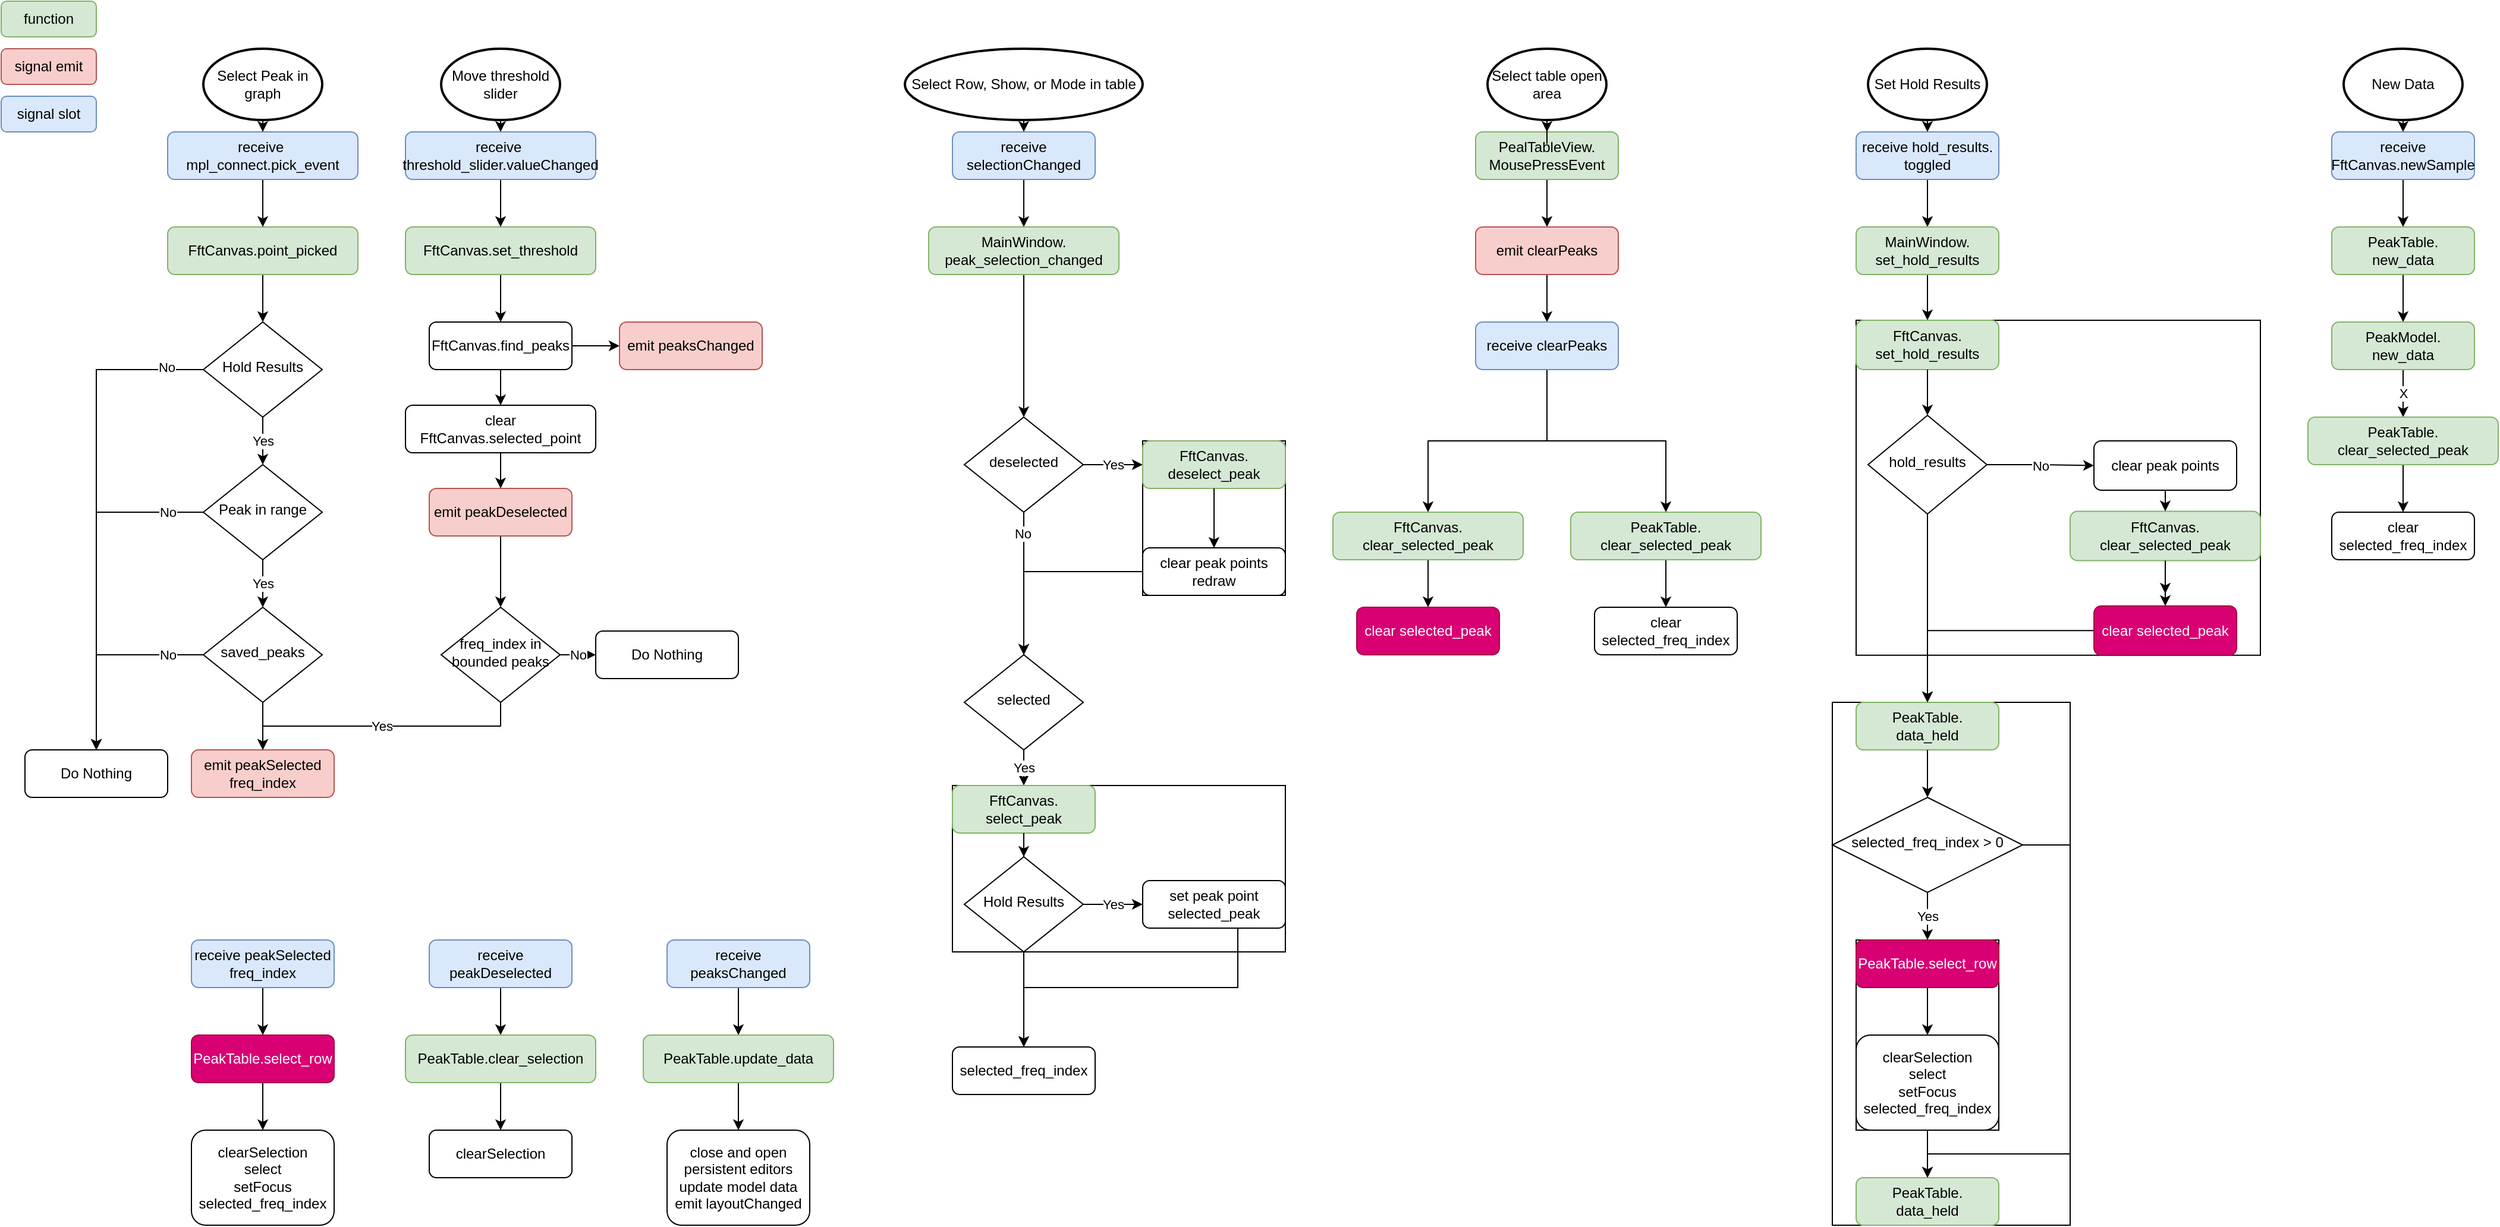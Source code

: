 <mxfile version="20.8.16" type="device"><diagram id="C5RBs43oDa-KdzZeNtuy" name="Page-1"><mxGraphModel dx="1866" dy="1262" grid="1" gridSize="10" guides="1" tooltips="1" connect="1" arrows="1" fold="1" page="1" pageScale="1" pageWidth="827" pageHeight="1169" math="0" shadow="0"><root><mxCell id="WIyWlLk6GJQsqaUBKTNV-0"/><mxCell id="WIyWlLk6GJQsqaUBKTNV-1" parent="WIyWlLk6GJQsqaUBKTNV-0"/><mxCell id="3CT-HSqtryx-vFLDFm2p-21" style="edgeStyle=orthogonalEdgeStyle;rounded=0;orthogonalLoop=1;jettySize=auto;html=1;entryX=0.5;entryY=0;entryDx=0;entryDy=0;labelBackgroundColor=#FFFFFF;" edge="1" parent="WIyWlLk6GJQsqaUBKTNV-1" source="WIyWlLk6GJQsqaUBKTNV-3" target="WIyWlLk6GJQsqaUBKTNV-6"><mxGeometry relative="1" as="geometry"/></mxCell><mxCell id="WIyWlLk6GJQsqaUBKTNV-3" value="FftCanvas.point_picked" style="rounded=1;whiteSpace=wrap;html=1;fontSize=12;glass=0;strokeWidth=1;shadow=0;fillColor=#d5e8d4;strokeColor=#82b366;" parent="WIyWlLk6GJQsqaUBKTNV-1" vertex="1"><mxGeometry x="160" y="200" width="160" height="40" as="geometry"/></mxCell><mxCell id="3CT-HSqtryx-vFLDFm2p-31" value="Yes" style="edgeStyle=orthogonalEdgeStyle;rounded=0;orthogonalLoop=1;jettySize=auto;html=1;entryX=0.5;entryY=0;entryDx=0;entryDy=0;labelBackgroundColor=#FFFFFF;" edge="1" parent="WIyWlLk6GJQsqaUBKTNV-1" source="WIyWlLk6GJQsqaUBKTNV-6" target="3CT-HSqtryx-vFLDFm2p-23"><mxGeometry relative="1" as="geometry"/></mxCell><mxCell id="3CT-HSqtryx-vFLDFm2p-37" style="edgeStyle=orthogonalEdgeStyle;rounded=0;orthogonalLoop=1;jettySize=auto;html=1;entryX=0.5;entryY=0;entryDx=0;entryDy=0;labelBackgroundColor=#FFFFFF;" edge="1" parent="WIyWlLk6GJQsqaUBKTNV-1" source="WIyWlLk6GJQsqaUBKTNV-6" target="3CT-HSqtryx-vFLDFm2p-22"><mxGeometry relative="1" as="geometry"/></mxCell><mxCell id="3CT-HSqtryx-vFLDFm2p-38" value="No" style="edgeLabel;html=1;align=center;verticalAlign=middle;resizable=0;points=[];" vertex="1" connectable="0" parent="3CT-HSqtryx-vFLDFm2p-37"><mxGeometry x="-0.85" y="-2" relative="1" as="geometry"><mxPoint as="offset"/></mxGeometry></mxCell><mxCell id="WIyWlLk6GJQsqaUBKTNV-6" value="Hold Results" style="rhombus;whiteSpace=wrap;html=1;shadow=0;fontFamily=Helvetica;fontSize=12;align=center;strokeWidth=1;spacing=6;spacingTop=-4;" parent="WIyWlLk6GJQsqaUBKTNV-1" vertex="1"><mxGeometry x="190" y="280" width="100" height="80" as="geometry"/></mxCell><mxCell id="3CT-HSqtryx-vFLDFm2p-93" style="edgeStyle=orthogonalEdgeStyle;rounded=0;orthogonalLoop=1;jettySize=auto;html=1;entryX=0.5;entryY=0;entryDx=0;entryDy=0;labelBackgroundColor=#FFFFFF;exitX=0.5;exitY=1;exitDx=0;exitDy=0;exitPerimeter=0;" edge="1" parent="WIyWlLk6GJQsqaUBKTNV-1" source="3CT-HSqtryx-vFLDFm2p-116" target="3CT-HSqtryx-vFLDFm2p-87"><mxGeometry relative="1" as="geometry"><mxPoint x="880" y="120" as="sourcePoint"/></mxGeometry></mxCell><mxCell id="3CT-HSqtryx-vFLDFm2p-133" style="edgeStyle=orthogonalEdgeStyle;rounded=0;orthogonalLoop=1;jettySize=auto;html=1;entryX=0.5;entryY=0;entryDx=0;entryDy=0;labelBackgroundColor=#FFFFFF;" edge="1" parent="WIyWlLk6GJQsqaUBKTNV-1" source="3CT-HSqtryx-vFLDFm2p-5" target="3CT-HSqtryx-vFLDFm2p-127"><mxGeometry relative="1" as="geometry"/></mxCell><mxCell id="3CT-HSqtryx-vFLDFm2p-5" value="PealTableView.&lt;br&gt;MousePressEvent" style="rounded=1;whiteSpace=wrap;html=1;fontSize=12;glass=0;strokeWidth=1;shadow=0;fillColor=#d5e8d4;strokeColor=#82b366;" vertex="1" parent="WIyWlLk6GJQsqaUBKTNV-1"><mxGeometry x="1260" y="120" width="120" height="40" as="geometry"/></mxCell><mxCell id="3CT-HSqtryx-vFLDFm2p-120" style="edgeStyle=orthogonalEdgeStyle;rounded=0;orthogonalLoop=1;jettySize=auto;html=1;entryX=0.5;entryY=0;entryDx=0;entryDy=0;labelBackgroundColor=#FFFFFF;" edge="1" parent="WIyWlLk6GJQsqaUBKTNV-1" source="3CT-HSqtryx-vFLDFm2p-15" target="3CT-HSqtryx-vFLDFm2p-118"><mxGeometry relative="1" as="geometry"/></mxCell><mxCell id="3CT-HSqtryx-vFLDFm2p-15" value="Select Peak in graph" style="strokeWidth=2;html=1;shape=mxgraph.flowchart.start_1;whiteSpace=wrap;" vertex="1" parent="WIyWlLk6GJQsqaUBKTNV-1"><mxGeometry x="190" y="50" width="100" height="60" as="geometry"/></mxCell><mxCell id="3CT-HSqtryx-vFLDFm2p-22" value="Do Nothing" style="rounded=1;whiteSpace=wrap;html=1;fontSize=12;glass=0;strokeWidth=1;shadow=0;" vertex="1" parent="WIyWlLk6GJQsqaUBKTNV-1"><mxGeometry x="40" y="640" width="120" height="40" as="geometry"/></mxCell><mxCell id="3CT-HSqtryx-vFLDFm2p-28" style="edgeStyle=orthogonalEdgeStyle;rounded=0;orthogonalLoop=1;jettySize=auto;html=1;entryX=0.5;entryY=0;entryDx=0;entryDy=0;labelBackgroundColor=#FFFFFF;" edge="1" parent="WIyWlLk6GJQsqaUBKTNV-1" source="3CT-HSqtryx-vFLDFm2p-23" target="3CT-HSqtryx-vFLDFm2p-22"><mxGeometry relative="1" as="geometry"/></mxCell><mxCell id="3CT-HSqtryx-vFLDFm2p-29" value="No" style="edgeLabel;html=1;align=center;verticalAlign=middle;resizable=0;points=[];" vertex="1" connectable="0" parent="3CT-HSqtryx-vFLDFm2p-28"><mxGeometry x="-0.819" relative="1" as="geometry"><mxPoint x="-4" as="offset"/></mxGeometry></mxCell><mxCell id="3CT-HSqtryx-vFLDFm2p-32" value="Yes" style="edgeStyle=orthogonalEdgeStyle;rounded=0;orthogonalLoop=1;jettySize=auto;html=1;entryX=0.5;entryY=0;entryDx=0;entryDy=0;labelBackgroundColor=#FFFFFF;" edge="1" parent="WIyWlLk6GJQsqaUBKTNV-1" source="3CT-HSqtryx-vFLDFm2p-23" target="3CT-HSqtryx-vFLDFm2p-24"><mxGeometry relative="1" as="geometry"/></mxCell><mxCell id="3CT-HSqtryx-vFLDFm2p-23" value="Peak in range" style="rhombus;whiteSpace=wrap;html=1;shadow=0;fontFamily=Helvetica;fontSize=12;align=center;strokeWidth=1;spacing=6;spacingTop=-4;" vertex="1" parent="WIyWlLk6GJQsqaUBKTNV-1"><mxGeometry x="190" y="400" width="100" height="80" as="geometry"/></mxCell><mxCell id="3CT-HSqtryx-vFLDFm2p-27" style="edgeStyle=orthogonalEdgeStyle;rounded=0;orthogonalLoop=1;jettySize=auto;html=1;labelBackgroundColor=#FFFFFF;" edge="1" parent="WIyWlLk6GJQsqaUBKTNV-1" source="3CT-HSqtryx-vFLDFm2p-24" target="3CT-HSqtryx-vFLDFm2p-22"><mxGeometry relative="1" as="geometry"/></mxCell><mxCell id="3CT-HSqtryx-vFLDFm2p-30" value="No" style="edgeLabel;html=1;align=center;verticalAlign=middle;resizable=0;points=[];" vertex="1" connectable="0" parent="3CT-HSqtryx-vFLDFm2p-27"><mxGeometry x="-0.648" relative="1" as="geometry"><mxPoint as="offset"/></mxGeometry></mxCell><mxCell id="3CT-HSqtryx-vFLDFm2p-34" style="edgeStyle=orthogonalEdgeStyle;rounded=0;orthogonalLoop=1;jettySize=auto;html=1;entryX=0.5;entryY=0;entryDx=0;entryDy=0;labelBackgroundColor=#FFFFFF;" edge="1" parent="WIyWlLk6GJQsqaUBKTNV-1" source="3CT-HSqtryx-vFLDFm2p-24" target="3CT-HSqtryx-vFLDFm2p-33"><mxGeometry relative="1" as="geometry"/></mxCell><mxCell id="3CT-HSqtryx-vFLDFm2p-24" value="saved_peaks" style="rhombus;whiteSpace=wrap;html=1;shadow=0;fontFamily=Helvetica;fontSize=12;align=center;strokeWidth=1;spacing=6;spacingTop=-4;" vertex="1" parent="WIyWlLk6GJQsqaUBKTNV-1"><mxGeometry x="190" y="520" width="100" height="80" as="geometry"/></mxCell><mxCell id="3CT-HSqtryx-vFLDFm2p-33" value="emit peakSelected&lt;br&gt;freq_index" style="rounded=1;whiteSpace=wrap;html=1;fontSize=12;glass=0;strokeWidth=1;shadow=0;fillColor=#f8cecc;strokeColor=#b85450;" vertex="1" parent="WIyWlLk6GJQsqaUBKTNV-1"><mxGeometry x="180" y="640" width="120" height="40" as="geometry"/></mxCell><mxCell id="3CT-HSqtryx-vFLDFm2p-41" style="edgeStyle=orthogonalEdgeStyle;rounded=0;orthogonalLoop=1;jettySize=auto;html=1;entryX=0.5;entryY=0;entryDx=0;entryDy=0;labelBackgroundColor=#FFFFFF;" edge="1" parent="WIyWlLk6GJQsqaUBKTNV-1" source="3CT-HSqtryx-vFLDFm2p-36" target="3CT-HSqtryx-vFLDFm2p-40"><mxGeometry relative="1" as="geometry"/></mxCell><mxCell id="3CT-HSqtryx-vFLDFm2p-36" value="PeakTable.select_row" style="rounded=1;whiteSpace=wrap;html=1;fontSize=12;glass=0;strokeWidth=1;shadow=0;fillColor=#d80073;strokeColor=#A50040;fontColor=#ffffff;" vertex="1" parent="WIyWlLk6GJQsqaUBKTNV-1"><mxGeometry x="180" y="880" width="120" height="40" as="geometry"/></mxCell><mxCell id="3CT-HSqtryx-vFLDFm2p-40" value="clearSelection&lt;br&gt;select&lt;br&gt;setFocus&lt;br&gt;selected_freq_index" style="rounded=1;whiteSpace=wrap;html=1;fontSize=12;glass=0;strokeWidth=1;shadow=0;" vertex="1" parent="WIyWlLk6GJQsqaUBKTNV-1"><mxGeometry x="180" y="960" width="120" height="80" as="geometry"/></mxCell><mxCell id="3CT-HSqtryx-vFLDFm2p-45" value="Yes" style="edgeStyle=orthogonalEdgeStyle;rounded=0;orthogonalLoop=1;jettySize=auto;html=1;labelBackgroundColor=#FFFFFF;entryX=0.5;entryY=0;entryDx=0;entryDy=0;exitX=0.5;exitY=1;exitDx=0;exitDy=0;" edge="1" parent="WIyWlLk6GJQsqaUBKTNV-1" source="3CT-HSqtryx-vFLDFm2p-50" target="3CT-HSqtryx-vFLDFm2p-33"><mxGeometry relative="1" as="geometry"><mxPoint x="440.0" y="620" as="targetPoint"/><mxPoint x="440" y="620" as="sourcePoint"/><Array as="points"><mxPoint x="440" y="620"/><mxPoint x="240" y="620"/></Array></mxGeometry></mxCell><mxCell id="3CT-HSqtryx-vFLDFm2p-123" style="edgeStyle=orthogonalEdgeStyle;rounded=0;orthogonalLoop=1;jettySize=auto;html=1;entryX=0.5;entryY=0;entryDx=0;entryDy=0;labelBackgroundColor=#FFFFFF;" edge="1" parent="WIyWlLk6GJQsqaUBKTNV-1" source="3CT-HSqtryx-vFLDFm2p-44" target="3CT-HSqtryx-vFLDFm2p-122"><mxGeometry relative="1" as="geometry"/></mxCell><mxCell id="3CT-HSqtryx-vFLDFm2p-44" value="Move threshold slider" style="strokeWidth=2;html=1;shape=mxgraph.flowchart.start_1;whiteSpace=wrap;" vertex="1" parent="WIyWlLk6GJQsqaUBKTNV-1"><mxGeometry x="390" y="50" width="100" height="60" as="geometry"/></mxCell><mxCell id="3CT-HSqtryx-vFLDFm2p-73" style="edgeStyle=orthogonalEdgeStyle;rounded=0;orthogonalLoop=1;jettySize=auto;html=1;entryX=0.5;entryY=0;entryDx=0;entryDy=0;labelBackgroundColor=#FFFFFF;" edge="1" parent="WIyWlLk6GJQsqaUBKTNV-1" source="3CT-HSqtryx-vFLDFm2p-47" target="3CT-HSqtryx-vFLDFm2p-69"><mxGeometry relative="1" as="geometry"/></mxCell><mxCell id="3CT-HSqtryx-vFLDFm2p-47" value="FftCanvas.set_threshold" style="rounded=1;whiteSpace=wrap;html=1;fontSize=12;glass=0;strokeWidth=1;shadow=0;fillColor=#d5e8d4;strokeColor=#82b366;" vertex="1" parent="WIyWlLk6GJQsqaUBKTNV-1"><mxGeometry x="360" y="200" width="160" height="40" as="geometry"/></mxCell><mxCell id="3CT-HSqtryx-vFLDFm2p-55" style="edgeStyle=orthogonalEdgeStyle;rounded=0;orthogonalLoop=1;jettySize=auto;html=1;entryX=0.5;entryY=0;entryDx=0;entryDy=0;labelBackgroundColor=#FFFFFF;" edge="1" parent="WIyWlLk6GJQsqaUBKTNV-1" source="3CT-HSqtryx-vFLDFm2p-48" target="3CT-HSqtryx-vFLDFm2p-49"><mxGeometry relative="1" as="geometry"/></mxCell><mxCell id="3CT-HSqtryx-vFLDFm2p-48" value="clear FftCanvas.selected_point" style="rounded=1;whiteSpace=wrap;html=1;fontSize=12;glass=0;strokeWidth=1;shadow=0;" vertex="1" parent="WIyWlLk6GJQsqaUBKTNV-1"><mxGeometry x="360" y="350" width="160" height="40" as="geometry"/></mxCell><mxCell id="3CT-HSqtryx-vFLDFm2p-58" style="edgeStyle=orthogonalEdgeStyle;rounded=0;orthogonalLoop=1;jettySize=auto;html=1;entryX=0.5;entryY=0;entryDx=0;entryDy=0;labelBackgroundColor=#FFFFFF;" edge="1" parent="WIyWlLk6GJQsqaUBKTNV-1" source="3CT-HSqtryx-vFLDFm2p-49" target="3CT-HSqtryx-vFLDFm2p-50"><mxGeometry relative="1" as="geometry"/></mxCell><mxCell id="3CT-HSqtryx-vFLDFm2p-49" value="emit peakDeselected" style="rounded=1;whiteSpace=wrap;html=1;fontSize=12;glass=0;strokeWidth=1;shadow=0;fillColor=#f8cecc;strokeColor=#b85450;" vertex="1" parent="WIyWlLk6GJQsqaUBKTNV-1"><mxGeometry x="380" y="420" width="120" height="40" as="geometry"/></mxCell><mxCell id="3CT-HSqtryx-vFLDFm2p-52" value="No" style="edgeStyle=orthogonalEdgeStyle;rounded=0;orthogonalLoop=1;jettySize=auto;html=1;labelBackgroundColor=#FFFFFF;" edge="1" parent="WIyWlLk6GJQsqaUBKTNV-1" source="3CT-HSqtryx-vFLDFm2p-50" target="3CT-HSqtryx-vFLDFm2p-51"><mxGeometry relative="1" as="geometry"/></mxCell><mxCell id="3CT-HSqtryx-vFLDFm2p-50" value="freq_index in bounded peaks" style="rhombus;whiteSpace=wrap;html=1;shadow=0;fontFamily=Helvetica;fontSize=12;align=center;strokeWidth=1;spacing=6;spacingTop=-4;" vertex="1" parent="WIyWlLk6GJQsqaUBKTNV-1"><mxGeometry x="390" y="520" width="100" height="80" as="geometry"/></mxCell><mxCell id="3CT-HSqtryx-vFLDFm2p-51" value="Do Nothing" style="rounded=1;whiteSpace=wrap;html=1;fontSize=12;glass=0;strokeWidth=1;shadow=0;" vertex="1" parent="WIyWlLk6GJQsqaUBKTNV-1"><mxGeometry x="520" y="540" width="120" height="40" as="geometry"/></mxCell><mxCell id="3CT-HSqtryx-vFLDFm2p-57" style="edgeStyle=orthogonalEdgeStyle;rounded=0;orthogonalLoop=1;jettySize=auto;html=1;entryX=0.5;entryY=0;entryDx=0;entryDy=0;labelBackgroundColor=#FFFFFF;" edge="1" parent="WIyWlLk6GJQsqaUBKTNV-1" source="3CT-HSqtryx-vFLDFm2p-56" target="3CT-HSqtryx-vFLDFm2p-36"><mxGeometry relative="1" as="geometry"/></mxCell><mxCell id="3CT-HSqtryx-vFLDFm2p-56" value="receive peakSelected&lt;br&gt;freq_index" style="rounded=1;whiteSpace=wrap;html=1;fontSize=12;glass=0;strokeWidth=1;shadow=0;fillColor=#dae8fc;strokeColor=#6c8ebf;" vertex="1" parent="WIyWlLk6GJQsqaUBKTNV-1"><mxGeometry x="180" y="800" width="120" height="40" as="geometry"/></mxCell><mxCell id="3CT-HSqtryx-vFLDFm2p-81" style="edgeStyle=orthogonalEdgeStyle;rounded=0;orthogonalLoop=1;jettySize=auto;html=1;entryX=0.5;entryY=0;entryDx=0;entryDy=0;labelBackgroundColor=#FFFFFF;" edge="1" parent="WIyWlLk6GJQsqaUBKTNV-1" source="3CT-HSqtryx-vFLDFm2p-59" target="3CT-HSqtryx-vFLDFm2p-61"><mxGeometry relative="1" as="geometry"/></mxCell><mxCell id="3CT-HSqtryx-vFLDFm2p-59" value="receive peakDeselected" style="rounded=1;whiteSpace=wrap;html=1;fontSize=12;glass=0;strokeWidth=1;shadow=0;fillColor=#dae8fc;strokeColor=#6c8ebf;" vertex="1" parent="WIyWlLk6GJQsqaUBKTNV-1"><mxGeometry x="380" y="800" width="120" height="40" as="geometry"/></mxCell><mxCell id="3CT-HSqtryx-vFLDFm2p-66" style="edgeStyle=orthogonalEdgeStyle;rounded=0;orthogonalLoop=1;jettySize=auto;html=1;entryX=0.5;entryY=0;entryDx=0;entryDy=0;labelBackgroundColor=#FFFFFF;" edge="1" parent="WIyWlLk6GJQsqaUBKTNV-1" source="3CT-HSqtryx-vFLDFm2p-61" target="3CT-HSqtryx-vFLDFm2p-64"><mxGeometry relative="1" as="geometry"/></mxCell><mxCell id="3CT-HSqtryx-vFLDFm2p-61" value="PeakTable.clear_selection" style="rounded=1;whiteSpace=wrap;html=1;fontSize=12;glass=0;strokeWidth=1;shadow=0;fillColor=#d5e8d4;strokeColor=#82b366;" vertex="1" parent="WIyWlLk6GJQsqaUBKTNV-1"><mxGeometry x="360" y="880" width="160" height="40" as="geometry"/></mxCell><mxCell id="3CT-HSqtryx-vFLDFm2p-64" value="clearSelection" style="rounded=1;whiteSpace=wrap;html=1;fontSize=12;glass=0;strokeWidth=1;shadow=0;" vertex="1" parent="WIyWlLk6GJQsqaUBKTNV-1"><mxGeometry x="380" y="960" width="120" height="40" as="geometry"/></mxCell><mxCell id="3CT-HSqtryx-vFLDFm2p-72" style="edgeStyle=orthogonalEdgeStyle;rounded=0;orthogonalLoop=1;jettySize=auto;html=1;exitX=1;exitY=0.5;exitDx=0;exitDy=0;labelBackgroundColor=#FFFFFF;" edge="1" parent="WIyWlLk6GJQsqaUBKTNV-1" source="3CT-HSqtryx-vFLDFm2p-69" target="3CT-HSqtryx-vFLDFm2p-71"><mxGeometry relative="1" as="geometry"/></mxCell><mxCell id="3CT-HSqtryx-vFLDFm2p-74" style="edgeStyle=orthogonalEdgeStyle;rounded=0;orthogonalLoop=1;jettySize=auto;html=1;entryX=0.5;entryY=0;entryDx=0;entryDy=0;labelBackgroundColor=#FFFFFF;" edge="1" parent="WIyWlLk6GJQsqaUBKTNV-1" source="3CT-HSqtryx-vFLDFm2p-69" target="3CT-HSqtryx-vFLDFm2p-48"><mxGeometry relative="1" as="geometry"/></mxCell><mxCell id="3CT-HSqtryx-vFLDFm2p-69" value="FftCanvas.find_peaks" style="rounded=1;whiteSpace=wrap;html=1;fontSize=12;glass=0;strokeWidth=1;shadow=0;" vertex="1" parent="WIyWlLk6GJQsqaUBKTNV-1"><mxGeometry x="380" y="280" width="120" height="40" as="geometry"/></mxCell><mxCell id="3CT-HSqtryx-vFLDFm2p-71" value="emit peaksChanged" style="rounded=1;whiteSpace=wrap;html=1;fontSize=12;glass=0;strokeWidth=1;shadow=0;fillColor=#f8cecc;strokeColor=#b85450;" vertex="1" parent="WIyWlLk6GJQsqaUBKTNV-1"><mxGeometry x="540" y="280" width="120" height="40" as="geometry"/></mxCell><mxCell id="3CT-HSqtryx-vFLDFm2p-80" style="edgeStyle=orthogonalEdgeStyle;rounded=0;orthogonalLoop=1;jettySize=auto;html=1;entryX=0.5;entryY=0;entryDx=0;entryDy=0;labelBackgroundColor=#FFFFFF;" edge="1" parent="WIyWlLk6GJQsqaUBKTNV-1" source="3CT-HSqtryx-vFLDFm2p-75" target="3CT-HSqtryx-vFLDFm2p-76"><mxGeometry relative="1" as="geometry"/></mxCell><mxCell id="3CT-HSqtryx-vFLDFm2p-75" value="receive peaksChanged" style="rounded=1;whiteSpace=wrap;html=1;fontSize=12;glass=0;strokeWidth=1;shadow=0;fillColor=#dae8fc;strokeColor=#6c8ebf;" vertex="1" parent="WIyWlLk6GJQsqaUBKTNV-1"><mxGeometry x="580" y="800" width="120" height="40" as="geometry"/></mxCell><mxCell id="3CT-HSqtryx-vFLDFm2p-79" style="edgeStyle=orthogonalEdgeStyle;rounded=0;orthogonalLoop=1;jettySize=auto;html=1;entryX=0.5;entryY=0;entryDx=0;entryDy=0;labelBackgroundColor=#FFFFFF;" edge="1" parent="WIyWlLk6GJQsqaUBKTNV-1" source="3CT-HSqtryx-vFLDFm2p-76" target="3CT-HSqtryx-vFLDFm2p-77"><mxGeometry relative="1" as="geometry"/></mxCell><mxCell id="3CT-HSqtryx-vFLDFm2p-76" value="PeakTable.update_data" style="rounded=1;whiteSpace=wrap;html=1;fontSize=12;glass=0;strokeWidth=1;shadow=0;fillColor=#d5e8d4;strokeColor=#82b366;" vertex="1" parent="WIyWlLk6GJQsqaUBKTNV-1"><mxGeometry x="560" y="880" width="160" height="40" as="geometry"/></mxCell><mxCell id="3CT-HSqtryx-vFLDFm2p-77" value="close and open persistent editors&lt;br&gt;update model data&lt;br&gt;emit layoutChanged" style="rounded=1;whiteSpace=wrap;html=1;fontSize=12;glass=0;strokeWidth=1;shadow=0;" vertex="1" parent="WIyWlLk6GJQsqaUBKTNV-1"><mxGeometry x="580" y="960" width="120" height="80" as="geometry"/></mxCell><mxCell id="3CT-HSqtryx-vFLDFm2p-94" style="edgeStyle=orthogonalEdgeStyle;rounded=0;orthogonalLoop=1;jettySize=auto;html=1;labelBackgroundColor=#FFFFFF;" edge="1" parent="WIyWlLk6GJQsqaUBKTNV-1" source="3CT-HSqtryx-vFLDFm2p-87" target="3CT-HSqtryx-vFLDFm2p-88"><mxGeometry relative="1" as="geometry"/></mxCell><mxCell id="3CT-HSqtryx-vFLDFm2p-87" value="receive selectionChanged" style="rounded=1;whiteSpace=wrap;html=1;fontSize=12;glass=0;strokeWidth=1;shadow=0;fillColor=#dae8fc;strokeColor=#6c8ebf;" vertex="1" parent="WIyWlLk6GJQsqaUBKTNV-1"><mxGeometry x="820" y="120" width="120" height="40" as="geometry"/></mxCell><mxCell id="3CT-HSqtryx-vFLDFm2p-95" style="edgeStyle=orthogonalEdgeStyle;rounded=0;orthogonalLoop=1;jettySize=auto;html=1;entryX=0.5;entryY=0;entryDx=0;entryDy=0;labelBackgroundColor=#FFFFFF;" edge="1" parent="WIyWlLk6GJQsqaUBKTNV-1" source="3CT-HSqtryx-vFLDFm2p-88" target="3CT-HSqtryx-vFLDFm2p-89"><mxGeometry relative="1" as="geometry"/></mxCell><mxCell id="3CT-HSqtryx-vFLDFm2p-88" value="MainWindow.&lt;br&gt;peak_selection_changed" style="rounded=1;whiteSpace=wrap;html=1;fontSize=12;glass=0;strokeWidth=1;shadow=0;fillColor=#d5e8d4;strokeColor=#82b366;" vertex="1" parent="WIyWlLk6GJQsqaUBKTNV-1"><mxGeometry x="800" y="200" width="160" height="40" as="geometry"/></mxCell><mxCell id="3CT-HSqtryx-vFLDFm2p-92" value="Yes" style="edgeStyle=orthogonalEdgeStyle;rounded=0;orthogonalLoop=1;jettySize=auto;html=1;entryX=0;entryY=0.5;entryDx=0;entryDy=0;labelBackgroundColor=#FFFFFF;" edge="1" parent="WIyWlLk6GJQsqaUBKTNV-1" source="3CT-HSqtryx-vFLDFm2p-89" target="3CT-HSqtryx-vFLDFm2p-90"><mxGeometry relative="1" as="geometry"/></mxCell><mxCell id="3CT-HSqtryx-vFLDFm2p-101" style="edgeStyle=orthogonalEdgeStyle;rounded=0;orthogonalLoop=1;jettySize=auto;html=1;entryX=0.5;entryY=0;entryDx=0;entryDy=0;labelBackgroundColor=#FFFFFF;" edge="1" parent="WIyWlLk6GJQsqaUBKTNV-1" source="3CT-HSqtryx-vFLDFm2p-89" target="3CT-HSqtryx-vFLDFm2p-97"><mxGeometry relative="1" as="geometry"/></mxCell><mxCell id="3CT-HSqtryx-vFLDFm2p-113" value="No" style="edgeLabel;html=1;align=center;verticalAlign=middle;resizable=0;points=[];" vertex="1" connectable="0" parent="3CT-HSqtryx-vFLDFm2p-101"><mxGeometry x="-0.704" y="-1" relative="1" as="geometry"><mxPoint as="offset"/></mxGeometry></mxCell><mxCell id="3CT-HSqtryx-vFLDFm2p-89" value="deselected" style="rhombus;whiteSpace=wrap;html=1;shadow=0;fontFamily=Helvetica;fontSize=12;align=center;strokeWidth=1;spacing=6;spacingTop=-4;" vertex="1" parent="WIyWlLk6GJQsqaUBKTNV-1"><mxGeometry x="830" y="360" width="100" height="80" as="geometry"/></mxCell><mxCell id="3CT-HSqtryx-vFLDFm2p-102" style="edgeStyle=orthogonalEdgeStyle;rounded=0;orthogonalLoop=1;jettySize=auto;html=1;entryX=0.5;entryY=0;entryDx=0;entryDy=0;labelBackgroundColor=#FFFFFF;" edge="1" parent="WIyWlLk6GJQsqaUBKTNV-1" source="3CT-HSqtryx-vFLDFm2p-91" target="3CT-HSqtryx-vFLDFm2p-97"><mxGeometry relative="1" as="geometry"/></mxCell><mxCell id="3CT-HSqtryx-vFLDFm2p-112" value="Yes" style="edgeStyle=orthogonalEdgeStyle;rounded=0;orthogonalLoop=1;jettySize=auto;html=1;exitX=0.5;exitY=1;exitDx=0;exitDy=0;entryX=0.5;entryY=0;entryDx=0;entryDy=0;labelBackgroundColor=#FFFFFF;" edge="1" parent="WIyWlLk6GJQsqaUBKTNV-1" source="3CT-HSqtryx-vFLDFm2p-97" target="3CT-HSqtryx-vFLDFm2p-103"><mxGeometry relative="1" as="geometry"/></mxCell><mxCell id="3CT-HSqtryx-vFLDFm2p-97" value="selected" style="rhombus;whiteSpace=wrap;html=1;shadow=0;fontFamily=Helvetica;fontSize=12;align=center;strokeWidth=1;spacing=6;spacingTop=-4;" vertex="1" parent="WIyWlLk6GJQsqaUBKTNV-1"><mxGeometry x="830" y="560" width="100" height="80" as="geometry"/></mxCell><mxCell id="3CT-HSqtryx-vFLDFm2p-109" style="edgeStyle=orthogonalEdgeStyle;rounded=0;orthogonalLoop=1;jettySize=auto;html=1;labelBackgroundColor=#FFFFFF;entryX=0.5;entryY=0;entryDx=0;entryDy=0;" edge="1" parent="WIyWlLk6GJQsqaUBKTNV-1" source="3CT-HSqtryx-vFLDFm2p-104" target="3CT-HSqtryx-vFLDFm2p-107"><mxGeometry relative="1" as="geometry"><mxPoint x="1040" y="790" as="targetPoint"/></mxGeometry></mxCell><mxCell id="3CT-HSqtryx-vFLDFm2p-108" style="edgeStyle=orthogonalEdgeStyle;rounded=0;orthogonalLoop=1;jettySize=auto;html=1;entryX=0.5;entryY=0;entryDx=0;entryDy=0;labelBackgroundColor=#FFFFFF;" edge="1" parent="WIyWlLk6GJQsqaUBKTNV-1" source="3CT-HSqtryx-vFLDFm2p-105" target="3CT-HSqtryx-vFLDFm2p-107"><mxGeometry relative="1" as="geometry"><Array as="points"><mxPoint x="1060" y="840"/><mxPoint x="880" y="840"/></Array></mxGeometry></mxCell><mxCell id="3CT-HSqtryx-vFLDFm2p-107" value="selected_freq_index" style="rounded=1;whiteSpace=wrap;html=1;fontSize=12;glass=0;strokeWidth=1;shadow=0;" vertex="1" parent="WIyWlLk6GJQsqaUBKTNV-1"><mxGeometry x="820" y="890" width="120" height="40" as="geometry"/></mxCell><mxCell id="3CT-HSqtryx-vFLDFm2p-114" value="" style="group;strokeColor=default;" vertex="1" connectable="0" parent="WIyWlLk6GJQsqaUBKTNV-1"><mxGeometry x="980" y="380" width="120" height="130" as="geometry"/></mxCell><mxCell id="3CT-HSqtryx-vFLDFm2p-90" value="FftCanvas.&lt;br&gt;deselect_peak" style="rounded=1;whiteSpace=wrap;html=1;fontSize=12;glass=0;strokeWidth=1;shadow=0;fillColor=#d5e8d4;strokeColor=#82b366;" vertex="1" parent="3CT-HSqtryx-vFLDFm2p-114"><mxGeometry width="120" height="40" as="geometry"/></mxCell><mxCell id="3CT-HSqtryx-vFLDFm2p-91" value="clear peak points&lt;br&gt;redraw" style="rounded=1;whiteSpace=wrap;html=1;fontSize=12;glass=0;strokeWidth=1;shadow=0;" vertex="1" parent="3CT-HSqtryx-vFLDFm2p-114"><mxGeometry y="90" width="120" height="40" as="geometry"/></mxCell><mxCell id="3CT-HSqtryx-vFLDFm2p-96" style="edgeStyle=orthogonalEdgeStyle;rounded=0;orthogonalLoop=1;jettySize=auto;html=1;labelBackgroundColor=#FFFFFF;" edge="1" parent="3CT-HSqtryx-vFLDFm2p-114" source="3CT-HSqtryx-vFLDFm2p-90" target="3CT-HSqtryx-vFLDFm2p-91"><mxGeometry relative="1" as="geometry"/></mxCell><mxCell id="3CT-HSqtryx-vFLDFm2p-115" value="" style="group;strokeColor=default;" vertex="1" connectable="0" parent="WIyWlLk6GJQsqaUBKTNV-1"><mxGeometry x="820" y="670" width="280" height="140" as="geometry"/></mxCell><mxCell id="3CT-HSqtryx-vFLDFm2p-103" value="FftCanvas.&lt;br&gt;select_peak" style="rounded=1;whiteSpace=wrap;html=1;fontSize=12;glass=0;strokeWidth=1;shadow=0;fillColor=#d5e8d4;strokeColor=#82b366;" vertex="1" parent="3CT-HSqtryx-vFLDFm2p-115"><mxGeometry width="120" height="40" as="geometry"/></mxCell><mxCell id="3CT-HSqtryx-vFLDFm2p-104" value="Hold Results" style="rhombus;whiteSpace=wrap;html=1;shadow=0;fontFamily=Helvetica;fontSize=12;align=center;strokeWidth=1;spacing=6;spacingTop=-4;" vertex="1" parent="3CT-HSqtryx-vFLDFm2p-115"><mxGeometry x="10" y="60" width="100" height="80" as="geometry"/></mxCell><mxCell id="3CT-HSqtryx-vFLDFm2p-105" value="set peak point&lt;br&gt;selected_peak" style="rounded=1;whiteSpace=wrap;html=1;fontSize=12;glass=0;strokeWidth=1;shadow=0;" vertex="1" parent="3CT-HSqtryx-vFLDFm2p-115"><mxGeometry x="160" y="80" width="120" height="40" as="geometry"/></mxCell><mxCell id="3CT-HSqtryx-vFLDFm2p-111" style="edgeStyle=orthogonalEdgeStyle;rounded=0;orthogonalLoop=1;jettySize=auto;html=1;entryX=0.5;entryY=0;entryDx=0;entryDy=0;labelBackgroundColor=#FFFFFF;" edge="1" parent="3CT-HSqtryx-vFLDFm2p-115" source="3CT-HSqtryx-vFLDFm2p-103" target="3CT-HSqtryx-vFLDFm2p-104"><mxGeometry relative="1" as="geometry"/></mxCell><mxCell id="3CT-HSqtryx-vFLDFm2p-106" value="Yes" style="edgeStyle=orthogonalEdgeStyle;rounded=0;orthogonalLoop=1;jettySize=auto;html=1;labelBackgroundColor=#FFFFFF;exitX=1;exitY=0.5;exitDx=0;exitDy=0;entryX=0;entryY=0.5;entryDx=0;entryDy=0;" edge="1" parent="3CT-HSqtryx-vFLDFm2p-115" source="3CT-HSqtryx-vFLDFm2p-104" target="3CT-HSqtryx-vFLDFm2p-105"><mxGeometry relative="1" as="geometry"><Array as="points"><mxPoint x="140" y="100"/><mxPoint x="140" y="100"/></Array></mxGeometry></mxCell><mxCell id="3CT-HSqtryx-vFLDFm2p-116" value="Select Row, Show, or Mode in table" style="strokeWidth=2;html=1;shape=mxgraph.flowchart.start_1;whiteSpace=wrap;" vertex="1" parent="WIyWlLk6GJQsqaUBKTNV-1"><mxGeometry x="780" y="50" width="200" height="60" as="geometry"/></mxCell><mxCell id="3CT-HSqtryx-vFLDFm2p-117" value="" style="group" vertex="1" connectable="0" parent="WIyWlLk6GJQsqaUBKTNV-1"><mxGeometry x="20" y="10" width="80" height="110" as="geometry"/></mxCell><mxCell id="3CT-HSqtryx-vFLDFm2p-82" value="function" style="rounded=1;whiteSpace=wrap;html=1;fontSize=12;glass=0;strokeWidth=1;shadow=0;fillColor=#d5e8d4;strokeColor=#82b366;" vertex="1" parent="3CT-HSqtryx-vFLDFm2p-117"><mxGeometry width="80" height="30" as="geometry"/></mxCell><mxCell id="3CT-HSqtryx-vFLDFm2p-83" value="signal emit" style="rounded=1;whiteSpace=wrap;html=1;fontSize=12;glass=0;strokeWidth=1;shadow=0;fillColor=#f8cecc;strokeColor=#b85450;" vertex="1" parent="3CT-HSqtryx-vFLDFm2p-117"><mxGeometry y="40" width="80" height="30" as="geometry"/></mxCell><mxCell id="3CT-HSqtryx-vFLDFm2p-85" value="signal slot" style="rounded=1;whiteSpace=wrap;html=1;fontSize=12;glass=0;strokeWidth=1;shadow=0;fillColor=#dae8fc;strokeColor=#6c8ebf;" vertex="1" parent="3CT-HSqtryx-vFLDFm2p-117"><mxGeometry y="80" width="80" height="30" as="geometry"/></mxCell><mxCell id="3CT-HSqtryx-vFLDFm2p-121" style="edgeStyle=orthogonalEdgeStyle;rounded=0;orthogonalLoop=1;jettySize=auto;html=1;entryX=0.5;entryY=0;entryDx=0;entryDy=0;labelBackgroundColor=#FFFFFF;" edge="1" parent="WIyWlLk6GJQsqaUBKTNV-1" source="3CT-HSqtryx-vFLDFm2p-118" target="WIyWlLk6GJQsqaUBKTNV-3"><mxGeometry relative="1" as="geometry"/></mxCell><mxCell id="3CT-HSqtryx-vFLDFm2p-118" value="receive&amp;nbsp;&lt;br style=&quot;border-color: var(--border-color);&quot;&gt;mpl_connect.pick_event" style="rounded=1;whiteSpace=wrap;html=1;fontSize=12;glass=0;strokeWidth=1;shadow=0;fillColor=#dae8fc;strokeColor=#6c8ebf;" vertex="1" parent="WIyWlLk6GJQsqaUBKTNV-1"><mxGeometry x="160" y="120" width="160" height="40" as="geometry"/></mxCell><mxCell id="3CT-HSqtryx-vFLDFm2p-124" style="edgeStyle=orthogonalEdgeStyle;rounded=0;orthogonalLoop=1;jettySize=auto;html=1;entryX=0.5;entryY=0;entryDx=0;entryDy=0;labelBackgroundColor=#FFFFFF;" edge="1" parent="WIyWlLk6GJQsqaUBKTNV-1" source="3CT-HSqtryx-vFLDFm2p-122" target="3CT-HSqtryx-vFLDFm2p-47"><mxGeometry relative="1" as="geometry"/></mxCell><mxCell id="3CT-HSqtryx-vFLDFm2p-122" value="receive&amp;nbsp;&lt;br style=&quot;border-color: var(--border-color);&quot;&gt;threshold_slider.valueChanged" style="rounded=1;whiteSpace=wrap;html=1;fontSize=12;glass=0;strokeWidth=1;shadow=0;fillColor=#dae8fc;strokeColor=#6c8ebf;" vertex="1" parent="WIyWlLk6GJQsqaUBKTNV-1"><mxGeometry x="360" y="120" width="160" height="40" as="geometry"/></mxCell><mxCell id="3CT-HSqtryx-vFLDFm2p-132" style="edgeStyle=orthogonalEdgeStyle;rounded=0;orthogonalLoop=1;jettySize=auto;html=1;entryX=0.5;entryY=0;entryDx=0;entryDy=0;labelBackgroundColor=#FFFFFF;" edge="1" parent="WIyWlLk6GJQsqaUBKTNV-1" source="3CT-HSqtryx-vFLDFm2p-126" target="3CT-HSqtryx-vFLDFm2p-5"><mxGeometry relative="1" as="geometry"/></mxCell><mxCell id="3CT-HSqtryx-vFLDFm2p-126" value="Select table open area" style="strokeWidth=2;html=1;shape=mxgraph.flowchart.start_1;whiteSpace=wrap;" vertex="1" parent="WIyWlLk6GJQsqaUBKTNV-1"><mxGeometry x="1270" y="50" width="100" height="60" as="geometry"/></mxCell><mxCell id="3CT-HSqtryx-vFLDFm2p-134" style="edgeStyle=orthogonalEdgeStyle;rounded=0;orthogonalLoop=1;jettySize=auto;html=1;entryX=0.5;entryY=0;entryDx=0;entryDy=0;labelBackgroundColor=#FFFFFF;" edge="1" parent="WIyWlLk6GJQsqaUBKTNV-1" source="3CT-HSqtryx-vFLDFm2p-127" target="3CT-HSqtryx-vFLDFm2p-128"><mxGeometry relative="1" as="geometry"/></mxCell><mxCell id="3CT-HSqtryx-vFLDFm2p-127" value="emit clearPeaks" style="rounded=1;whiteSpace=wrap;html=1;fontSize=12;glass=0;strokeWidth=1;shadow=0;fillColor=#f8cecc;strokeColor=#b85450;" vertex="1" parent="WIyWlLk6GJQsqaUBKTNV-1"><mxGeometry x="1260" y="200" width="120" height="40" as="geometry"/></mxCell><mxCell id="3CT-HSqtryx-vFLDFm2p-135" style="edgeStyle=orthogonalEdgeStyle;rounded=0;orthogonalLoop=1;jettySize=auto;html=1;entryX=0.5;entryY=0;entryDx=0;entryDy=0;labelBackgroundColor=#FFFFFF;" edge="1" parent="WIyWlLk6GJQsqaUBKTNV-1" source="3CT-HSqtryx-vFLDFm2p-128" target="3CT-HSqtryx-vFLDFm2p-130"><mxGeometry relative="1" as="geometry"/></mxCell><mxCell id="3CT-HSqtryx-vFLDFm2p-136" style="edgeStyle=orthogonalEdgeStyle;rounded=0;orthogonalLoop=1;jettySize=auto;html=1;entryX=0.5;entryY=0;entryDx=0;entryDy=0;labelBackgroundColor=#FFFFFF;" edge="1" parent="WIyWlLk6GJQsqaUBKTNV-1" source="3CT-HSqtryx-vFLDFm2p-128" target="3CT-HSqtryx-vFLDFm2p-131"><mxGeometry relative="1" as="geometry"/></mxCell><mxCell id="3CT-HSqtryx-vFLDFm2p-128" value="receive clearPeaks" style="rounded=1;whiteSpace=wrap;html=1;fontSize=12;glass=0;strokeWidth=1;shadow=0;fillColor=#dae8fc;strokeColor=#6c8ebf;" vertex="1" parent="WIyWlLk6GJQsqaUBKTNV-1"><mxGeometry x="1260" y="280" width="120" height="40" as="geometry"/></mxCell><mxCell id="3CT-HSqtryx-vFLDFm2p-139" style="edgeStyle=orthogonalEdgeStyle;rounded=0;orthogonalLoop=1;jettySize=auto;html=1;entryX=0.5;entryY=0;entryDx=0;entryDy=0;labelBackgroundColor=#FFFFFF;" edge="1" parent="WIyWlLk6GJQsqaUBKTNV-1" source="3CT-HSqtryx-vFLDFm2p-130" target="3CT-HSqtryx-vFLDFm2p-138"><mxGeometry relative="1" as="geometry"/></mxCell><mxCell id="3CT-HSqtryx-vFLDFm2p-130" value="FftCanvas.&lt;br&gt;clear_selected_peak" style="rounded=1;whiteSpace=wrap;html=1;fontSize=12;glass=0;strokeWidth=1;shadow=0;fillColor=#d5e8d4;strokeColor=#82b366;" vertex="1" parent="WIyWlLk6GJQsqaUBKTNV-1"><mxGeometry x="1140" y="440" width="160" height="40" as="geometry"/></mxCell><mxCell id="3CT-HSqtryx-vFLDFm2p-140" style="edgeStyle=orthogonalEdgeStyle;rounded=0;orthogonalLoop=1;jettySize=auto;html=1;entryX=0.5;entryY=0;entryDx=0;entryDy=0;labelBackgroundColor=#FFFFFF;" edge="1" parent="WIyWlLk6GJQsqaUBKTNV-1" source="3CT-HSqtryx-vFLDFm2p-131" target="3CT-HSqtryx-vFLDFm2p-137"><mxGeometry relative="1" as="geometry"/></mxCell><mxCell id="3CT-HSqtryx-vFLDFm2p-131" value="PeakTable.&lt;br&gt;clear_selected_peak" style="rounded=1;whiteSpace=wrap;html=1;fontSize=12;glass=0;strokeWidth=1;shadow=0;fillColor=#d5e8d4;strokeColor=#82b366;" vertex="1" parent="WIyWlLk6GJQsqaUBKTNV-1"><mxGeometry x="1340" y="440" width="160" height="40" as="geometry"/></mxCell><mxCell id="3CT-HSqtryx-vFLDFm2p-137" value="clear selected_freq_index" style="rounded=1;whiteSpace=wrap;html=1;fontSize=12;glass=0;strokeWidth=1;shadow=0;" vertex="1" parent="WIyWlLk6GJQsqaUBKTNV-1"><mxGeometry x="1360" y="520" width="120" height="40" as="geometry"/></mxCell><mxCell id="3CT-HSqtryx-vFLDFm2p-138" value="clear selected_peak" style="rounded=1;whiteSpace=wrap;html=1;fontSize=12;glass=0;strokeWidth=1;shadow=0;fillColor=#d80073;fontColor=#ffffff;strokeColor=#A50040;" vertex="1" parent="WIyWlLk6GJQsqaUBKTNV-1"><mxGeometry x="1160" y="520" width="120" height="40" as="geometry"/></mxCell><mxCell id="3CT-HSqtryx-vFLDFm2p-143" style="edgeStyle=orthogonalEdgeStyle;rounded=0;orthogonalLoop=1;jettySize=auto;html=1;entryX=0.5;entryY=0;entryDx=0;entryDy=0;labelBackgroundColor=#FFFFFF;" edge="1" parent="WIyWlLk6GJQsqaUBKTNV-1" source="3CT-HSqtryx-vFLDFm2p-141" target="3CT-HSqtryx-vFLDFm2p-142"><mxGeometry relative="1" as="geometry"/></mxCell><mxCell id="3CT-HSqtryx-vFLDFm2p-141" value="Set Hold Results" style="strokeWidth=2;html=1;shape=mxgraph.flowchart.start_1;whiteSpace=wrap;" vertex="1" parent="WIyWlLk6GJQsqaUBKTNV-1"><mxGeometry x="1590" y="50" width="100" height="60" as="geometry"/></mxCell><mxCell id="3CT-HSqtryx-vFLDFm2p-173" style="edgeStyle=orthogonalEdgeStyle;rounded=0;orthogonalLoop=1;jettySize=auto;html=1;entryX=0.5;entryY=0;entryDx=0;entryDy=0;labelBackgroundColor=#FFFFFF;" edge="1" parent="WIyWlLk6GJQsqaUBKTNV-1" source="3CT-HSqtryx-vFLDFm2p-142" target="3CT-HSqtryx-vFLDFm2p-144"><mxGeometry relative="1" as="geometry"/></mxCell><mxCell id="3CT-HSqtryx-vFLDFm2p-142" value="receive hold_results.&lt;br&gt;toggled" style="rounded=1;whiteSpace=wrap;html=1;fontSize=12;glass=0;strokeWidth=1;shadow=0;fillColor=#dae8fc;strokeColor=#6c8ebf;" vertex="1" parent="WIyWlLk6GJQsqaUBKTNV-1"><mxGeometry x="1580" y="120" width="120" height="40" as="geometry"/></mxCell><mxCell id="3CT-HSqtryx-vFLDFm2p-172" style="edgeStyle=orthogonalEdgeStyle;rounded=0;orthogonalLoop=1;jettySize=auto;html=1;exitX=0.5;exitY=1;exitDx=0;exitDy=0;entryX=0.5;entryY=0;entryDx=0;entryDy=0;labelBackgroundColor=#FFFFFF;" edge="1" parent="WIyWlLk6GJQsqaUBKTNV-1" source="3CT-HSqtryx-vFLDFm2p-144" target="3CT-HSqtryx-vFLDFm2p-145"><mxGeometry relative="1" as="geometry"/></mxCell><mxCell id="3CT-HSqtryx-vFLDFm2p-144" value="MainWindow.&lt;br&gt;set_hold_results" style="rounded=1;whiteSpace=wrap;html=1;fontSize=12;glass=0;strokeWidth=1;shadow=0;fillColor=#d5e8d4;strokeColor=#82b366;" vertex="1" parent="WIyWlLk6GJQsqaUBKTNV-1"><mxGeometry x="1580" y="200" width="120" height="40" as="geometry"/></mxCell><mxCell id="3CT-HSqtryx-vFLDFm2p-160" value="" style="group;strokeColor=default;" vertex="1" connectable="0" parent="WIyWlLk6GJQsqaUBKTNV-1"><mxGeometry x="1560" y="600" width="200" height="440" as="geometry"/></mxCell><mxCell id="3CT-HSqtryx-vFLDFm2p-146" value="PeakTable.&lt;br&gt;data_held" style="rounded=1;whiteSpace=wrap;html=1;fontSize=12;glass=0;strokeWidth=1;shadow=0;fillColor=#d5e8d4;strokeColor=#82b366;" vertex="1" parent="3CT-HSqtryx-vFLDFm2p-160"><mxGeometry x="20" width="120" height="40" as="geometry"/></mxCell><mxCell id="3CT-HSqtryx-vFLDFm2p-147" value="selected_freq_index &amp;gt; 0" style="rhombus;whiteSpace=wrap;html=1;shadow=0;fontFamily=Helvetica;fontSize=12;align=center;strokeWidth=1;spacing=6;spacingTop=-4;" vertex="1" parent="3CT-HSqtryx-vFLDFm2p-160"><mxGeometry y="80" width="160" height="80" as="geometry"/></mxCell><mxCell id="3CT-HSqtryx-vFLDFm2p-159" style="edgeStyle=orthogonalEdgeStyle;rounded=0;orthogonalLoop=1;jettySize=auto;html=1;entryX=0.5;entryY=0;entryDx=0;entryDy=0;labelBackgroundColor=#FFFFFF;" edge="1" parent="3CT-HSqtryx-vFLDFm2p-160" source="3CT-HSqtryx-vFLDFm2p-146" target="3CT-HSqtryx-vFLDFm2p-147"><mxGeometry relative="1" as="geometry"/></mxCell><mxCell id="3CT-HSqtryx-vFLDFm2p-157" style="edgeStyle=orthogonalEdgeStyle;rounded=0;orthogonalLoop=1;jettySize=auto;html=1;labelBackgroundColor=#FFFFFF;" edge="1" parent="3CT-HSqtryx-vFLDFm2p-160" source="3CT-HSqtryx-vFLDFm2p-153"><mxGeometry relative="1" as="geometry"><mxPoint x="80" y="400" as="targetPoint"/></mxGeometry></mxCell><mxCell id="3CT-HSqtryx-vFLDFm2p-155" value="PeakTable.&lt;br&gt;data_held" style="rounded=1;whiteSpace=wrap;html=1;fontSize=12;glass=0;strokeWidth=1;shadow=0;fillColor=#d5e8d4;strokeColor=#82b366;" vertex="1" parent="3CT-HSqtryx-vFLDFm2p-160"><mxGeometry x="20" y="400" width="120" height="40" as="geometry"/></mxCell><mxCell id="3CT-HSqtryx-vFLDFm2p-156" style="edgeStyle=orthogonalEdgeStyle;rounded=0;orthogonalLoop=1;jettySize=auto;html=1;labelBackgroundColor=#FFFFFF;exitX=1;exitY=0.5;exitDx=0;exitDy=0;" edge="1" parent="3CT-HSqtryx-vFLDFm2p-160" source="3CT-HSqtryx-vFLDFm2p-147" target="3CT-HSqtryx-vFLDFm2p-155"><mxGeometry relative="1" as="geometry"><Array as="points"><mxPoint x="200" y="120"/><mxPoint x="200" y="380"/><mxPoint x="80" y="380"/></Array></mxGeometry></mxCell><mxCell id="3CT-HSqtryx-vFLDFm2p-158" value="" style="group;strokeColor=default;" vertex="1" connectable="0" parent="3CT-HSqtryx-vFLDFm2p-160"><mxGeometry x="20" y="200" width="120" height="160" as="geometry"/></mxCell><mxCell id="3CT-HSqtryx-vFLDFm2p-152" value="PeakTable.select_row" style="rounded=1;whiteSpace=wrap;html=1;fontSize=12;glass=0;strokeWidth=1;shadow=0;fillColor=#d80073;strokeColor=#A50040;fontColor=#ffffff;" vertex="1" parent="3CT-HSqtryx-vFLDFm2p-158"><mxGeometry width="120" height="40" as="geometry"/></mxCell><mxCell id="3CT-HSqtryx-vFLDFm2p-153" value="clearSelection&lt;br&gt;select&lt;br&gt;setFocus&lt;br&gt;selected_freq_index" style="rounded=1;whiteSpace=wrap;html=1;fontSize=12;glass=0;strokeWidth=1;shadow=0;" vertex="1" parent="3CT-HSqtryx-vFLDFm2p-158"><mxGeometry y="80" width="120" height="80" as="geometry"/></mxCell><mxCell id="3CT-HSqtryx-vFLDFm2p-151" style="edgeStyle=orthogonalEdgeStyle;rounded=0;orthogonalLoop=1;jettySize=auto;html=1;entryX=0.5;entryY=0;entryDx=0;entryDy=0;labelBackgroundColor=#FFFFFF;" edge="1" parent="3CT-HSqtryx-vFLDFm2p-158" source="3CT-HSqtryx-vFLDFm2p-152" target="3CT-HSqtryx-vFLDFm2p-153"><mxGeometry relative="1" as="geometry"/></mxCell><mxCell id="3CT-HSqtryx-vFLDFm2p-154" value="Yes" style="edgeStyle=orthogonalEdgeStyle;rounded=0;orthogonalLoop=1;jettySize=auto;html=1;exitX=0.5;exitY=1;exitDx=0;exitDy=0;entryX=0.5;entryY=0;entryDx=0;entryDy=0;labelBackgroundColor=#FFFFFF;" edge="1" parent="3CT-HSqtryx-vFLDFm2p-160" source="3CT-HSqtryx-vFLDFm2p-147" target="3CT-HSqtryx-vFLDFm2p-152"><mxGeometry relative="1" as="geometry"/></mxCell><mxCell id="3CT-HSqtryx-vFLDFm2p-170" style="edgeStyle=orthogonalEdgeStyle;rounded=0;orthogonalLoop=1;jettySize=auto;html=1;labelBackgroundColor=#FFFFFF;" edge="1" parent="WIyWlLk6GJQsqaUBKTNV-1" source="3CT-HSqtryx-vFLDFm2p-161"><mxGeometry relative="1" as="geometry"><mxPoint x="1640.0" y="600" as="targetPoint"/></mxGeometry></mxCell><mxCell id="3CT-HSqtryx-vFLDFm2p-169" style="edgeStyle=orthogonalEdgeStyle;rounded=0;orthogonalLoop=1;jettySize=auto;html=1;entryX=0.5;entryY=0;entryDx=0;entryDy=0;labelBackgroundColor=#FFFFFF;" edge="1" parent="WIyWlLk6GJQsqaUBKTNV-1" source="3CT-HSqtryx-vFLDFm2p-165" target="3CT-HSqtryx-vFLDFm2p-146"><mxGeometry relative="1" as="geometry"/></mxCell><mxCell id="3CT-HSqtryx-vFLDFm2p-175" value="" style="group;strokeColor=default;" vertex="1" connectable="0" parent="WIyWlLk6GJQsqaUBKTNV-1"><mxGeometry x="1580" y="278.52" width="340" height="281.85" as="geometry"/></mxCell><mxCell id="3CT-HSqtryx-vFLDFm2p-145" value="FftCanvas.&lt;br&gt;set_hold_results" style="rounded=1;whiteSpace=wrap;html=1;fontSize=12;glass=0;strokeWidth=1;shadow=0;fillColor=#d5e8d4;strokeColor=#82b366;" vertex="1" parent="3CT-HSqtryx-vFLDFm2p-175"><mxGeometry width="120" height="41.481" as="geometry"/></mxCell><mxCell id="3CT-HSqtryx-vFLDFm2p-161" value="hold_results" style="rhombus;whiteSpace=wrap;html=1;shadow=0;fontFamily=Helvetica;fontSize=12;align=center;strokeWidth=1;spacing=6;spacingTop=-4;" vertex="1" parent="3CT-HSqtryx-vFLDFm2p-175"><mxGeometry x="10" y="80.003" width="100" height="82.963" as="geometry"/></mxCell><mxCell id="3CT-HSqtryx-vFLDFm2p-171" style="edgeStyle=orthogonalEdgeStyle;rounded=0;orthogonalLoop=1;jettySize=auto;html=1;entryX=0.5;entryY=0;entryDx=0;entryDy=0;labelBackgroundColor=#FFFFFF;" edge="1" parent="3CT-HSqtryx-vFLDFm2p-175" source="3CT-HSqtryx-vFLDFm2p-145" target="3CT-HSqtryx-vFLDFm2p-161"><mxGeometry relative="1" as="geometry"/></mxCell><mxCell id="3CT-HSqtryx-vFLDFm2p-162" value="clear peak points" style="rounded=1;whiteSpace=wrap;html=1;fontSize=12;glass=0;strokeWidth=1;shadow=0;" vertex="1" parent="3CT-HSqtryx-vFLDFm2p-175"><mxGeometry x="200" y="101.484" width="120" height="41.481" as="geometry"/></mxCell><mxCell id="3CT-HSqtryx-vFLDFm2p-166" value="No" style="edgeStyle=orthogonalEdgeStyle;rounded=0;orthogonalLoop=1;jettySize=auto;html=1;entryX=0;entryY=0.5;entryDx=0;entryDy=0;labelBackgroundColor=#FFFFFF;" edge="1" parent="3CT-HSqtryx-vFLDFm2p-175" source="3CT-HSqtryx-vFLDFm2p-161" target="3CT-HSqtryx-vFLDFm2p-162"><mxGeometry relative="1" as="geometry"/></mxCell><mxCell id="3CT-HSqtryx-vFLDFm2p-168" style="edgeStyle=orthogonalEdgeStyle;rounded=0;orthogonalLoop=1;jettySize=auto;html=1;labelBackgroundColor=#FFFFFF;" edge="1" parent="3CT-HSqtryx-vFLDFm2p-175" source="3CT-HSqtryx-vFLDFm2p-164"><mxGeometry relative="1" as="geometry"><mxPoint x="260" y="229.999" as="targetPoint"/></mxGeometry></mxCell><mxCell id="3CT-HSqtryx-vFLDFm2p-164" value="FftCanvas.&lt;br&gt;clear_selected_peak" style="rounded=1;whiteSpace=wrap;html=1;fontSize=12;glass=0;strokeWidth=1;shadow=0;fillColor=#d5e8d4;strokeColor=#82b366;" vertex="1" parent="3CT-HSqtryx-vFLDFm2p-175"><mxGeometry x="180" y="160.736" width="160" height="41.481" as="geometry"/></mxCell><mxCell id="3CT-HSqtryx-vFLDFm2p-167" style="edgeStyle=orthogonalEdgeStyle;rounded=0;orthogonalLoop=1;jettySize=auto;html=1;exitX=0.5;exitY=1;exitDx=0;exitDy=0;entryX=0.5;entryY=0;entryDx=0;entryDy=0;labelBackgroundColor=#FFFFFF;" edge="1" parent="3CT-HSqtryx-vFLDFm2p-175" source="3CT-HSqtryx-vFLDFm2p-162" target="3CT-HSqtryx-vFLDFm2p-164"><mxGeometry relative="1" as="geometry"/></mxCell><mxCell id="3CT-HSqtryx-vFLDFm2p-165" value="clear selected_peak" style="rounded=1;whiteSpace=wrap;html=1;fontSize=12;glass=0;strokeWidth=1;shadow=0;fillColor=#d80073;fontColor=#ffffff;strokeColor=#A50040;" vertex="1" parent="3CT-HSqtryx-vFLDFm2p-175"><mxGeometry x="200" y="240.369" width="120" height="41.481" as="geometry"/></mxCell><mxCell id="3CT-HSqtryx-vFLDFm2p-163" style="edgeStyle=orthogonalEdgeStyle;rounded=0;orthogonalLoop=1;jettySize=auto;html=1;entryX=0.5;entryY=0;entryDx=0;entryDy=0;labelBackgroundColor=#FFFFFF;" edge="1" parent="3CT-HSqtryx-vFLDFm2p-175" source="3CT-HSqtryx-vFLDFm2p-164" target="3CT-HSqtryx-vFLDFm2p-165"><mxGeometry relative="1" as="geometry"/></mxCell><mxCell id="3CT-HSqtryx-vFLDFm2p-183" style="edgeStyle=orthogonalEdgeStyle;rounded=0;orthogonalLoop=1;jettySize=auto;html=1;exitX=0.5;exitY=1;exitDx=0;exitDy=0;exitPerimeter=0;entryX=0.5;entryY=0;entryDx=0;entryDy=0;labelBackgroundColor=#FFFFFF;" edge="1" parent="WIyWlLk6GJQsqaUBKTNV-1" source="3CT-HSqtryx-vFLDFm2p-176" target="3CT-HSqtryx-vFLDFm2p-177"><mxGeometry relative="1" as="geometry"/></mxCell><mxCell id="3CT-HSqtryx-vFLDFm2p-176" value="New Data" style="strokeWidth=2;html=1;shape=mxgraph.flowchart.start_1;whiteSpace=wrap;" vertex="1" parent="WIyWlLk6GJQsqaUBKTNV-1"><mxGeometry x="1990" y="50" width="100" height="60" as="geometry"/></mxCell><mxCell id="3CT-HSqtryx-vFLDFm2p-184" style="edgeStyle=orthogonalEdgeStyle;rounded=0;orthogonalLoop=1;jettySize=auto;html=1;exitX=0.5;exitY=1;exitDx=0;exitDy=0;entryX=0.5;entryY=0;entryDx=0;entryDy=0;labelBackgroundColor=#FFFFFF;" edge="1" parent="WIyWlLk6GJQsqaUBKTNV-1" source="3CT-HSqtryx-vFLDFm2p-177" target="3CT-HSqtryx-vFLDFm2p-178"><mxGeometry relative="1" as="geometry"/></mxCell><mxCell id="3CT-HSqtryx-vFLDFm2p-177" value="receive FftCanvas.newSample" style="rounded=1;whiteSpace=wrap;html=1;fontSize=12;glass=0;strokeWidth=1;shadow=0;fillColor=#dae8fc;strokeColor=#6c8ebf;" vertex="1" parent="WIyWlLk6GJQsqaUBKTNV-1"><mxGeometry x="1980" y="120" width="120" height="40" as="geometry"/></mxCell><mxCell id="3CT-HSqtryx-vFLDFm2p-185" style="edgeStyle=orthogonalEdgeStyle;rounded=0;orthogonalLoop=1;jettySize=auto;html=1;exitX=0.5;exitY=1;exitDx=0;exitDy=0;entryX=0.5;entryY=0;entryDx=0;entryDy=0;labelBackgroundColor=#FFFFFF;" edge="1" parent="WIyWlLk6GJQsqaUBKTNV-1" source="3CT-HSqtryx-vFLDFm2p-178" target="3CT-HSqtryx-vFLDFm2p-179"><mxGeometry relative="1" as="geometry"/></mxCell><mxCell id="3CT-HSqtryx-vFLDFm2p-178" value="PeakTable.&lt;br&gt;new_data" style="rounded=1;whiteSpace=wrap;html=1;fontSize=12;glass=0;strokeWidth=1;shadow=0;fillColor=#d5e8d4;strokeColor=#82b366;" vertex="1" parent="WIyWlLk6GJQsqaUBKTNV-1"><mxGeometry x="1980" y="200" width="120" height="40" as="geometry"/></mxCell><mxCell id="3CT-HSqtryx-vFLDFm2p-186" value="X" style="edgeStyle=orthogonalEdgeStyle;rounded=0;orthogonalLoop=1;jettySize=auto;html=1;entryX=0.5;entryY=0;entryDx=0;entryDy=0;labelBackgroundColor=#FFFFFF;" edge="1" parent="WIyWlLk6GJQsqaUBKTNV-1" source="3CT-HSqtryx-vFLDFm2p-179" target="3CT-HSqtryx-vFLDFm2p-181"><mxGeometry relative="1" as="geometry"/></mxCell><mxCell id="3CT-HSqtryx-vFLDFm2p-179" value="PeakModel.&lt;br&gt;new_data" style="rounded=1;whiteSpace=wrap;html=1;fontSize=12;glass=0;strokeWidth=1;shadow=0;fillColor=#d5e8d4;strokeColor=#82b366;" vertex="1" parent="WIyWlLk6GJQsqaUBKTNV-1"><mxGeometry x="1980" y="280" width="120" height="40" as="geometry"/></mxCell><mxCell id="3CT-HSqtryx-vFLDFm2p-180" style="edgeStyle=orthogonalEdgeStyle;rounded=0;orthogonalLoop=1;jettySize=auto;html=1;entryX=0.5;entryY=0;entryDx=0;entryDy=0;labelBackgroundColor=#FFFFFF;" edge="1" parent="WIyWlLk6GJQsqaUBKTNV-1" source="3CT-HSqtryx-vFLDFm2p-181" target="3CT-HSqtryx-vFLDFm2p-182"><mxGeometry relative="1" as="geometry"/></mxCell><mxCell id="3CT-HSqtryx-vFLDFm2p-181" value="PeakTable.&lt;br&gt;clear_selected_peak" style="rounded=1;whiteSpace=wrap;html=1;fontSize=12;glass=0;strokeWidth=1;shadow=0;fillColor=#d5e8d4;strokeColor=#82b366;" vertex="1" parent="WIyWlLk6GJQsqaUBKTNV-1"><mxGeometry x="1960" y="360" width="160" height="40" as="geometry"/></mxCell><mxCell id="3CT-HSqtryx-vFLDFm2p-182" value="clear selected_freq_index" style="rounded=1;whiteSpace=wrap;html=1;fontSize=12;glass=0;strokeWidth=1;shadow=0;" vertex="1" parent="WIyWlLk6GJQsqaUBKTNV-1"><mxGeometry x="1980" y="440" width="120" height="40" as="geometry"/></mxCell></root></mxGraphModel></diagram></mxfile>
